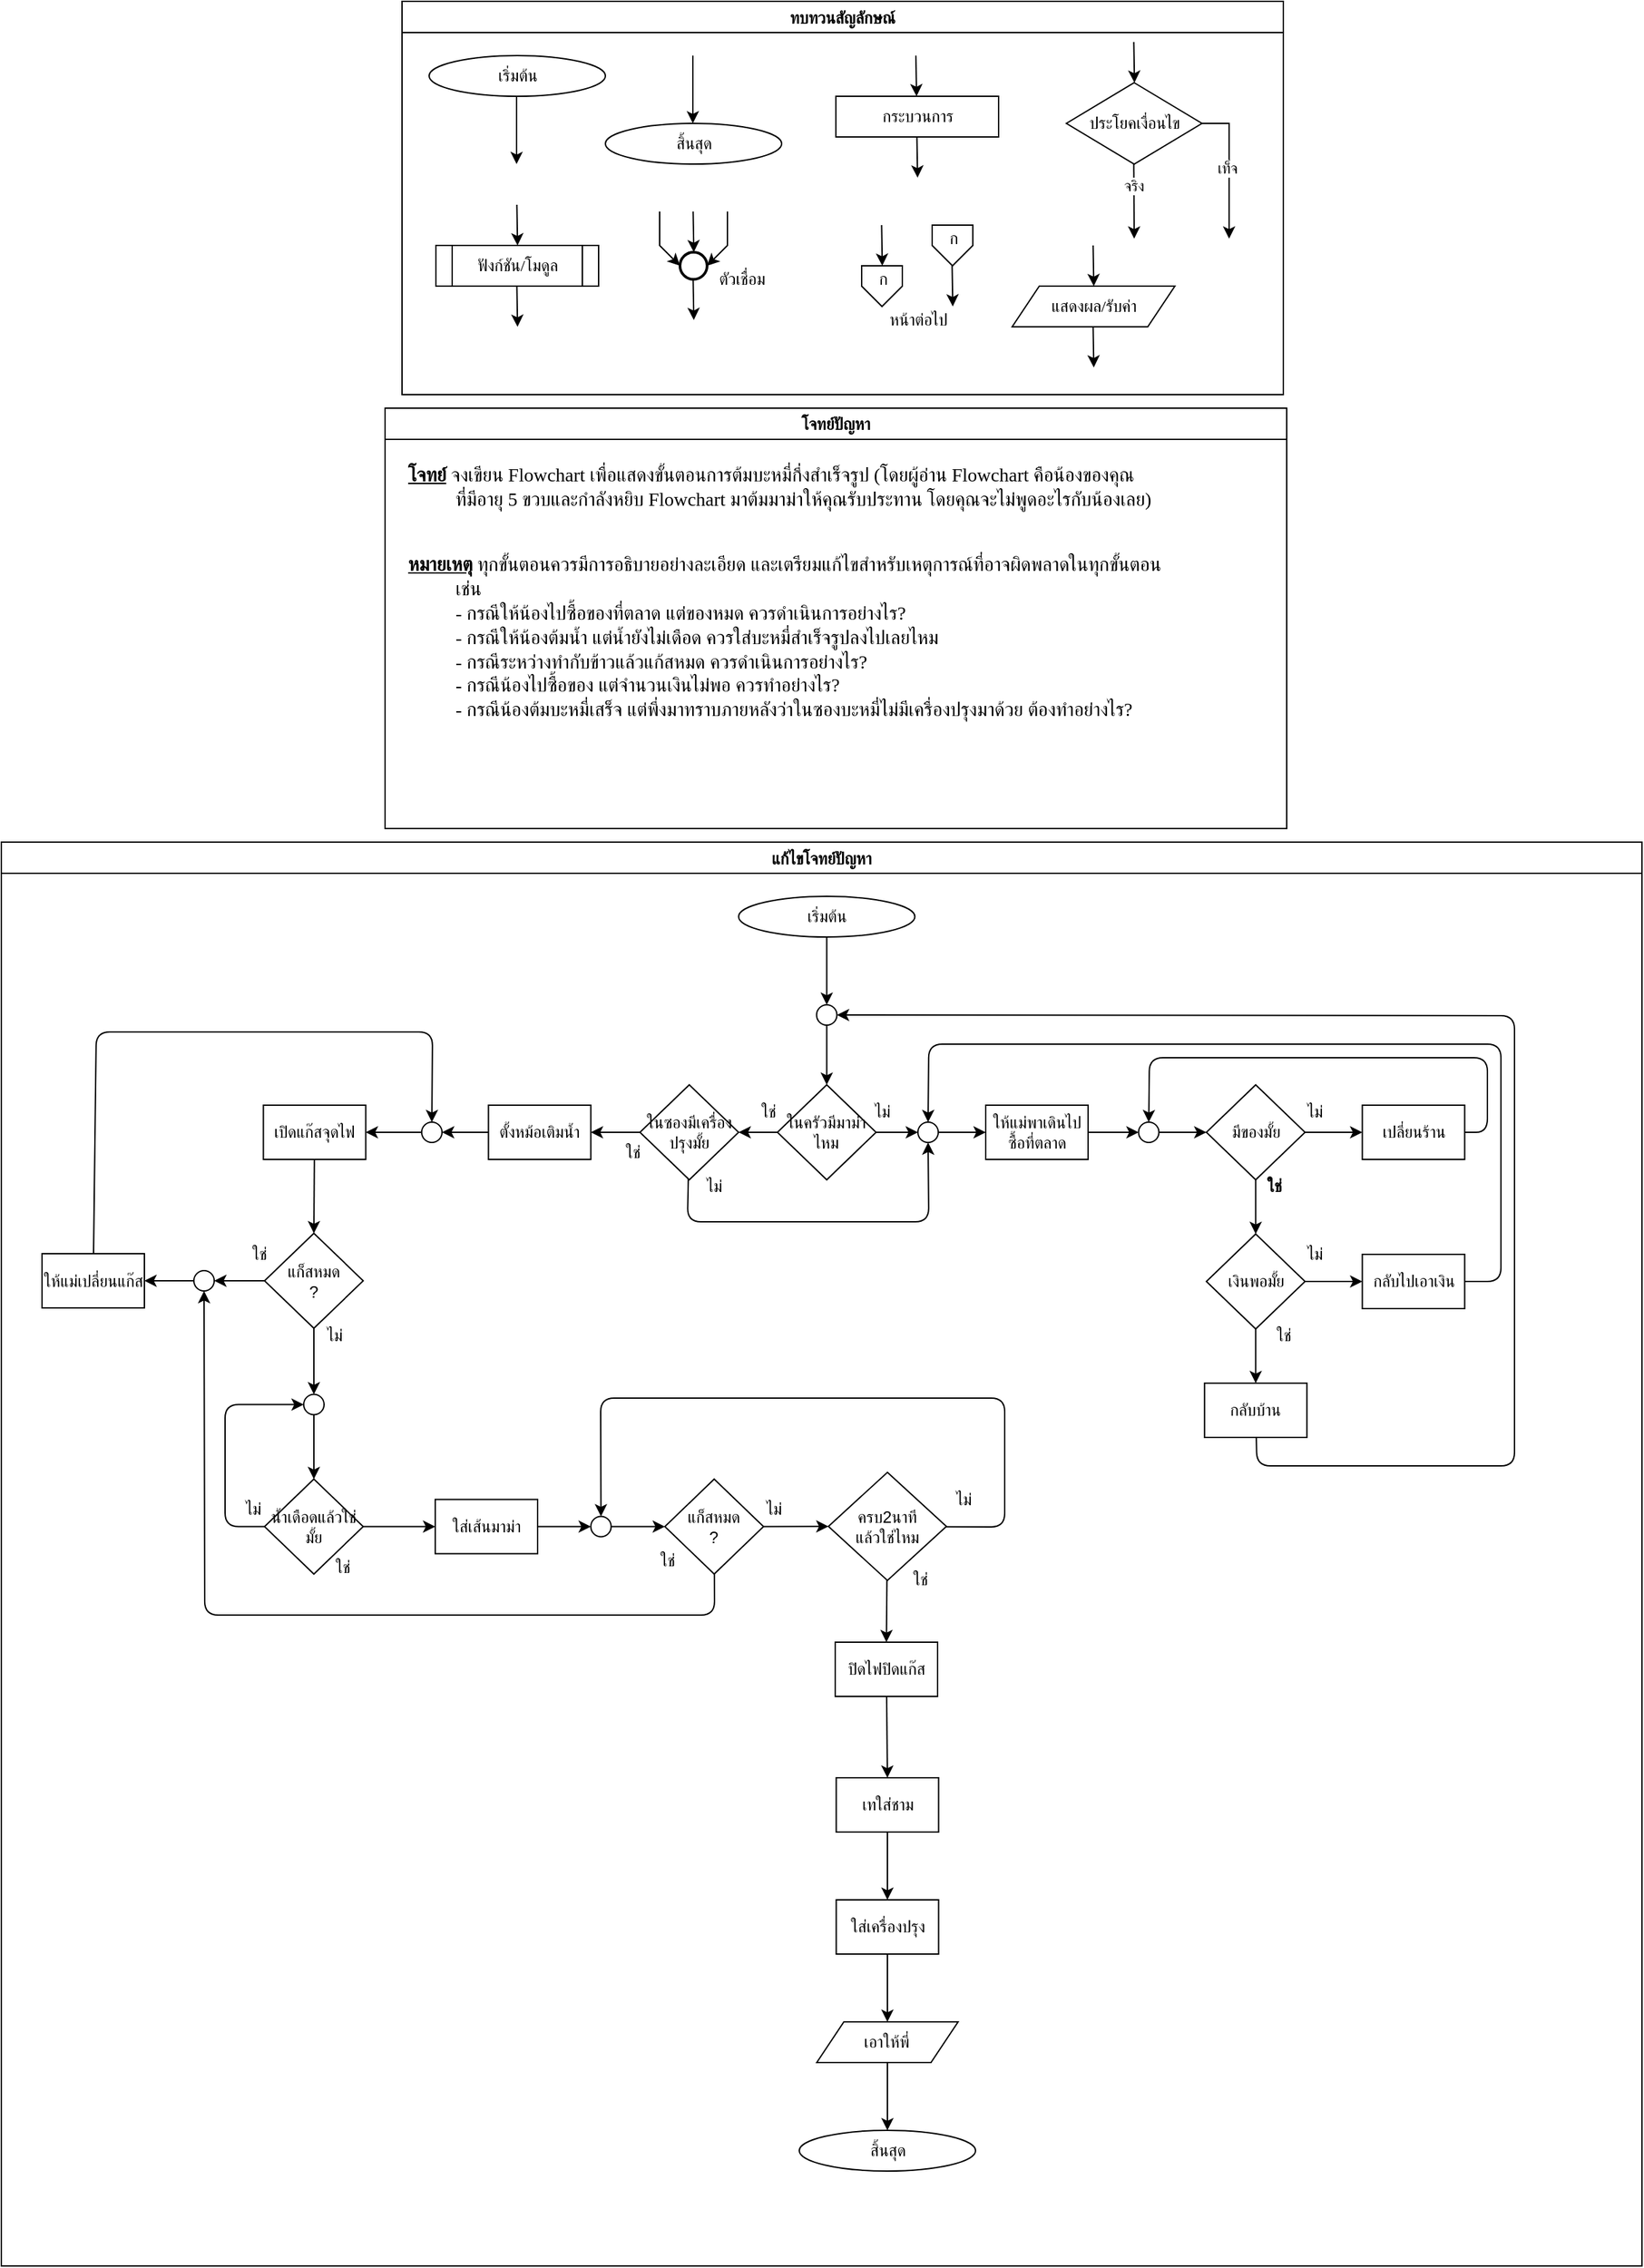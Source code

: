 <mxfile>
    <diagram id="mgZtnFCvGVdqu8cPf0cL" name="Page-1">
        <mxGraphModel dx="3583" dy="1298" grid="1" gridSize="10" guides="1" tooltips="1" connect="1" arrows="1" fold="1" page="1" pageScale="1" pageWidth="850" pageHeight="1100" math="0" shadow="0">
            <root>
                <mxCell id="0"/>
                <mxCell id="1" parent="0"/>
                <mxCell id="2" value="ทบทวนสัญลักษณ์" style="swimlane;fontFamily=Sarabun;fontSource=https%3A%2F%2Ffonts.googleapis.com%2Fcss%3Ffamily%3DSarabun;" parent="1" vertex="1">
                    <mxGeometry x="-744.5" y="20" width="650" height="290" as="geometry"/>
                </mxCell>
                <mxCell id="3" value="&lt;font data-font-src=&quot;https://fonts.googleapis.com/css?family=Sarabun&quot; face=&quot;Sarabun&quot;&gt;เริ่มต้น&lt;/font&gt;" style="ellipse;whiteSpace=wrap;html=1;" parent="2" vertex="1">
                    <mxGeometry x="20" y="40" width="130" height="30" as="geometry"/>
                </mxCell>
                <mxCell id="4" value="" style="endArrow=classic;html=1;rounded=0;" parent="2" edge="1">
                    <mxGeometry width="50" height="50" relative="1" as="geometry">
                        <mxPoint x="84.5" y="70" as="sourcePoint"/>
                        <mxPoint x="84.5" y="120" as="targetPoint"/>
                    </mxGeometry>
                </mxCell>
                <mxCell id="5" value="&lt;font face=&quot;Sarabun&quot;&gt;สิ้นสุด&lt;/font&gt;" style="ellipse;whiteSpace=wrap;html=1;" parent="2" vertex="1">
                    <mxGeometry x="150" y="90" width="130" height="30" as="geometry"/>
                </mxCell>
                <mxCell id="6" value="" style="endArrow=classic;html=1;rounded=0;" parent="2" edge="1">
                    <mxGeometry width="50" height="50" relative="1" as="geometry">
                        <mxPoint x="214.5" y="40" as="sourcePoint"/>
                        <mxPoint x="214.5" y="90" as="targetPoint"/>
                    </mxGeometry>
                </mxCell>
                <mxCell id="7" value="กระบวนการ" style="rounded=0;whiteSpace=wrap;html=1;fontFamily=Sarabun;fontSource=https%3A%2F%2Ffonts.googleapis.com%2Fcss%3Ffamily%3DSarabun;" parent="2" vertex="1">
                    <mxGeometry x="320" y="70" width="120" height="30" as="geometry"/>
                </mxCell>
                <mxCell id="8" value="" style="endArrow=classic;html=1;rounded=0;" parent="2" edge="1">
                    <mxGeometry width="50" height="50" relative="1" as="geometry">
                        <mxPoint x="379" y="40" as="sourcePoint"/>
                        <mxPoint x="379.5" y="70" as="targetPoint"/>
                    </mxGeometry>
                </mxCell>
                <mxCell id="9" value="" style="endArrow=classic;html=1;rounded=0;" parent="2" edge="1">
                    <mxGeometry width="50" height="50" relative="1" as="geometry">
                        <mxPoint x="379.75" y="100" as="sourcePoint"/>
                        <mxPoint x="380.25" y="130" as="targetPoint"/>
                    </mxGeometry>
                </mxCell>
                <mxCell id="10" value="ประโยคเงื่อนไข" style="rhombus;whiteSpace=wrap;html=1;fontFamily=Sarabun;fontSource=https%3A%2F%2Ffonts.googleapis.com%2Fcss%3Ffamily%3DSarabun;" parent="2" vertex="1">
                    <mxGeometry x="490" y="60" width="100" height="60" as="geometry"/>
                </mxCell>
                <mxCell id="11" value="" style="endArrow=classic;html=1;rounded=0;" parent="2" edge="1">
                    <mxGeometry width="50" height="50" relative="1" as="geometry">
                        <mxPoint x="539.71" y="30" as="sourcePoint"/>
                        <mxPoint x="540.21" y="60" as="targetPoint"/>
                    </mxGeometry>
                </mxCell>
                <mxCell id="12" value="" style="endArrow=classic;html=1;rounded=0;" parent="2" edge="1">
                    <mxGeometry width="50" height="50" relative="1" as="geometry">
                        <mxPoint x="539.71" y="120" as="sourcePoint"/>
                        <mxPoint x="540" y="175" as="targetPoint"/>
                    </mxGeometry>
                </mxCell>
                <mxCell id="13" value="จริง" style="edgeLabel;html=1;align=center;verticalAlign=middle;resizable=0;points=[];fontFamily=Sarabun;fontSource=https%3A%2F%2Ffonts.googleapis.com%2Fcss%3Ffamily%3DSarabun;" parent="12" vertex="1" connectable="0">
                    <mxGeometry x="-0.414" y="-1" relative="1" as="geometry">
                        <mxPoint as="offset"/>
                    </mxGeometry>
                </mxCell>
                <mxCell id="14" value="" style="endArrow=classic;html=1;rounded=0;exitX=1;exitY=0.5;exitDx=0;exitDy=0;" parent="2" source="10" edge="1">
                    <mxGeometry width="50" height="50" relative="1" as="geometry">
                        <mxPoint x="620" y="95" as="sourcePoint"/>
                        <mxPoint x="610" y="175" as="targetPoint"/>
                        <Array as="points">
                            <mxPoint x="610" y="90"/>
                        </Array>
                    </mxGeometry>
                </mxCell>
                <mxCell id="15" value="&lt;font data-font-src=&quot;https://fonts.googleapis.com/css?family=Sarabun&quot; face=&quot;Sarabun&quot;&gt;เท็จ&lt;/font&gt;" style="edgeLabel;html=1;align=center;verticalAlign=middle;resizable=0;points=[];" parent="14" vertex="1" connectable="0">
                    <mxGeometry x="-0.002" y="-2" relative="1" as="geometry">
                        <mxPoint as="offset"/>
                    </mxGeometry>
                </mxCell>
                <mxCell id="16" value="&lt;font data-font-src=&quot;https://fonts.googleapis.com/css?family=Sarabun&quot; face=&quot;Sarabun&quot;&gt;ฟังก์ชัน/โมดูล&lt;/font&gt;" style="shape=process;whiteSpace=wrap;html=1;backgroundOutline=1;" parent="2" vertex="1">
                    <mxGeometry x="25" y="180" width="120" height="30" as="geometry"/>
                </mxCell>
                <mxCell id="17" value="" style="endArrow=classic;html=1;rounded=0;" parent="2" edge="1">
                    <mxGeometry width="50" height="50" relative="1" as="geometry">
                        <mxPoint x="84.71" y="150" as="sourcePoint"/>
                        <mxPoint x="85.21" y="180" as="targetPoint"/>
                    </mxGeometry>
                </mxCell>
                <mxCell id="18" value="" style="endArrow=classic;html=1;rounded=0;" parent="2" edge="1">
                    <mxGeometry width="50" height="50" relative="1" as="geometry">
                        <mxPoint x="84.71" y="210" as="sourcePoint"/>
                        <mxPoint x="85.21" y="240" as="targetPoint"/>
                    </mxGeometry>
                </mxCell>
                <mxCell id="19" value="" style="strokeWidth=2;html=1;shape=mxgraph.flowchart.start_2;whiteSpace=wrap;" parent="2" vertex="1">
                    <mxGeometry x="205" y="185" width="20" height="20" as="geometry"/>
                </mxCell>
                <mxCell id="20" value="" style="endArrow=classic;html=1;rounded=0;" parent="2" edge="1">
                    <mxGeometry width="50" height="50" relative="1" as="geometry">
                        <mxPoint x="214.71" y="155" as="sourcePoint"/>
                        <mxPoint x="215.21" y="185" as="targetPoint"/>
                    </mxGeometry>
                </mxCell>
                <mxCell id="21" value="" style="endArrow=classic;html=1;rounded=0;entryX=0;entryY=0.5;entryDx=0;entryDy=0;entryPerimeter=0;" parent="2" target="19" edge="1">
                    <mxGeometry width="50" height="50" relative="1" as="geometry">
                        <mxPoint x="190.0" y="155" as="sourcePoint"/>
                        <mxPoint x="190.5" y="185" as="targetPoint"/>
                        <Array as="points">
                            <mxPoint x="190" y="180"/>
                        </Array>
                    </mxGeometry>
                </mxCell>
                <mxCell id="22" value="" style="endArrow=classic;html=1;rounded=0;entryX=1;entryY=0.5;entryDx=0;entryDy=0;entryPerimeter=0;" parent="2" target="19" edge="1">
                    <mxGeometry width="50" height="50" relative="1" as="geometry">
                        <mxPoint x="240.0" y="155" as="sourcePoint"/>
                        <mxPoint x="240.5" y="185" as="targetPoint"/>
                        <Array as="points">
                            <mxPoint x="240" y="180"/>
                        </Array>
                    </mxGeometry>
                </mxCell>
                <mxCell id="23" value="" style="endArrow=classic;html=1;rounded=0;" parent="2" edge="1">
                    <mxGeometry width="50" height="50" relative="1" as="geometry">
                        <mxPoint x="214.71" y="205" as="sourcePoint"/>
                        <mxPoint x="215.21" y="235" as="targetPoint"/>
                    </mxGeometry>
                </mxCell>
                <mxCell id="24" value="&lt;font data-font-src=&quot;https://fonts.googleapis.com/css?family=Sarabun&quot; face=&quot;Sarabun&quot;&gt;ตัวเชื่อม&lt;/font&gt;" style="text;html=1;align=center;verticalAlign=middle;resizable=0;points=[];autosize=1;strokeColor=none;fillColor=none;" parent="2" vertex="1">
                    <mxGeometry x="220" y="190" width="60" height="30" as="geometry"/>
                </mxCell>
                <mxCell id="25" value="" style="endArrow=classic;html=1;rounded=0;" parent="2" edge="1">
                    <mxGeometry width="50" height="50" relative="1" as="geometry">
                        <mxPoint x="353.71" y="165" as="sourcePoint"/>
                        <mxPoint x="354.21" y="195" as="targetPoint"/>
                    </mxGeometry>
                </mxCell>
                <mxCell id="26" value="" style="verticalLabelPosition=bottom;verticalAlign=top;html=1;shape=offPageConnector;rounded=0;size=0.5;" parent="2" vertex="1">
                    <mxGeometry x="339" y="195" width="30" height="30" as="geometry"/>
                </mxCell>
                <mxCell id="27" value="" style="endArrow=classic;html=1;rounded=0;" parent="2" edge="1">
                    <mxGeometry width="50" height="50" relative="1" as="geometry">
                        <mxPoint x="405.71" y="195" as="sourcePoint"/>
                        <mxPoint x="406.21" y="225" as="targetPoint"/>
                    </mxGeometry>
                </mxCell>
                <mxCell id="28" value="" style="verticalLabelPosition=bottom;verticalAlign=top;html=1;shape=offPageConnector;rounded=0;size=0.5;" parent="2" vertex="1">
                    <mxGeometry x="391" y="165" width="30" height="30" as="geometry"/>
                </mxCell>
                <mxCell id="29" value="หน้าต่อไป" style="text;html=1;align=center;verticalAlign=middle;resizable=0;points=[];autosize=1;strokeColor=none;fillColor=none;fontFamily=Sarabun;fontSource=https%3A%2F%2Ffonts.googleapis.com%2Fcss%3Ffamily%3DSarabun;" parent="2" vertex="1">
                    <mxGeometry x="345" y="220" width="70" height="30" as="geometry"/>
                </mxCell>
                <mxCell id="30" value="ก" style="text;html=1;align=center;verticalAlign=middle;resizable=0;points=[];autosize=1;strokeColor=none;fillColor=none;fontFamily=Sarabun;fontSource=https%3A%2F%2Ffonts.googleapis.com%2Fcss%3Ffamily%3DSarabun;" parent="2" vertex="1">
                    <mxGeometry x="339" y="190" width="30" height="30" as="geometry"/>
                </mxCell>
                <mxCell id="31" value="ก" style="text;html=1;align=center;verticalAlign=middle;resizable=0;points=[];autosize=1;strokeColor=none;fillColor=none;fontFamily=Sarabun;fontSource=https%3A%2F%2Ffonts.googleapis.com%2Fcss%3Ffamily%3DSarabun;" parent="2" vertex="1">
                    <mxGeometry x="391" y="160" width="30" height="30" as="geometry"/>
                </mxCell>
                <mxCell id="32" value="แสดงผล/รับค่า" style="shape=parallelogram;perimeter=parallelogramPerimeter;whiteSpace=wrap;html=1;fixedSize=1;fontFamily=Sarabun;fontSource=https%3A%2F%2Ffonts.googleapis.com%2Fcss%3Ffamily%3DSarabun;" parent="2" vertex="1">
                    <mxGeometry x="450" y="210" width="120" height="30" as="geometry"/>
                </mxCell>
                <mxCell id="33" value="" style="endArrow=classic;html=1;rounded=0;" parent="2" edge="1">
                    <mxGeometry width="50" height="50" relative="1" as="geometry">
                        <mxPoint x="509.71" y="180" as="sourcePoint"/>
                        <mxPoint x="510.21" y="210" as="targetPoint"/>
                    </mxGeometry>
                </mxCell>
                <mxCell id="34" value="" style="endArrow=classic;html=1;rounded=0;" parent="2" edge="1">
                    <mxGeometry width="50" height="50" relative="1" as="geometry">
                        <mxPoint x="509.71" y="240" as="sourcePoint"/>
                        <mxPoint x="510.21" y="270" as="targetPoint"/>
                    </mxGeometry>
                </mxCell>
                <mxCell id="35" value="แก้ไขโจทย์ปัญหา" style="swimlane;fontFamily=Sarabun;fontSource=https%3A%2F%2Ffonts.googleapis.com%2Fcss%3Ffamily%3DSarabun;" parent="1" vertex="1">
                    <mxGeometry x="-1040" y="640" width="1210" height="1050" as="geometry"/>
                </mxCell>
                <mxCell id="104" style="edgeStyle=none;html=1;entryX=0.5;entryY=0;entryDx=0;entryDy=0;" edge="1" parent="35" source="36" target="103">
                    <mxGeometry relative="1" as="geometry"/>
                </mxCell>
                <mxCell id="36" value="&lt;font data-font-src=&quot;https://fonts.googleapis.com/css?family=Sarabun&quot; face=&quot;Sarabun&quot;&gt;เริ่มต้น&lt;/font&gt;" style="ellipse;whiteSpace=wrap;html=1;" parent="35" vertex="1">
                    <mxGeometry x="543.75" y="40" width="130" height="30" as="geometry"/>
                </mxCell>
                <mxCell id="37" value="&lt;font face=&quot;Sarabun&quot;&gt;สิ้นสุด&lt;/font&gt;" style="ellipse;whiteSpace=wrap;html=1;" parent="35" vertex="1">
                    <mxGeometry x="588.5" y="950" width="130" height="30" as="geometry"/>
                </mxCell>
                <mxCell id="73" style="edgeStyle=none;html=1;entryX=1;entryY=0.5;entryDx=0;entryDy=0;" edge="1" parent="35" source="41" target="69">
                    <mxGeometry relative="1" as="geometry"/>
                </mxCell>
                <mxCell id="93" style="edgeStyle=none;html=1;entryX=0;entryY=0.5;entryDx=0;entryDy=0;" edge="1" parent="35" source="41" target="92">
                    <mxGeometry relative="1" as="geometry"/>
                </mxCell>
                <mxCell id="41" value="&lt;font&gt;ในครัวมีมาม่า&lt;/font&gt;&lt;div&gt;ไหม&lt;/div&gt;" style="rhombus;whiteSpace=wrap;html=1;" vertex="1" parent="35">
                    <mxGeometry x="572.38" y="179" width="72.75" height="70" as="geometry"/>
                </mxCell>
                <mxCell id="78" style="edgeStyle=none;html=1;entryX=0;entryY=0.5;entryDx=0;entryDy=0;" edge="1" parent="35" source="42" target="76">
                    <mxGeometry relative="1" as="geometry"/>
                </mxCell>
                <mxCell id="42" value="ให้แม่พาเดินไปซื้อที่ตลาด" style="rounded=0;whiteSpace=wrap;html=1;" vertex="1" parent="35">
                    <mxGeometry x="726" y="194" width="75.5" height="40" as="geometry"/>
                </mxCell>
                <mxCell id="121" style="edgeStyle=none;html=1;entryX=1;entryY=0.5;entryDx=0;entryDy=0;" edge="1" parent="35" source="44" target="120">
                    <mxGeometry relative="1" as="geometry"/>
                </mxCell>
                <mxCell id="44" value="ตั้งหม้อเติมน้ำ" style="rounded=0;whiteSpace=wrap;html=1;" vertex="1" parent="35">
                    <mxGeometry x="359.25" y="194" width="75.5" height="40" as="geometry"/>
                </mxCell>
                <mxCell id="131" style="edgeStyle=none;html=1;entryX=0.5;entryY=0;entryDx=0;entryDy=0;" edge="1" parent="35" source="46" target="115">
                    <mxGeometry relative="1" as="geometry"/>
                </mxCell>
                <mxCell id="46" value="เปิดแก๊สจุดไฟ" style="rounded=0;whiteSpace=wrap;html=1;" vertex="1" parent="35">
                    <mxGeometry x="193.25" y="194" width="75.5" height="40" as="geometry"/>
                </mxCell>
                <mxCell id="72" style="edgeStyle=none;html=1;entryX=0;entryY=0.5;entryDx=0;entryDy=0;" edge="1" parent="35" source="50" target="51">
                    <mxGeometry relative="1" as="geometry">
                        <Array as="points">
                            <mxPoint x="165" y="504.75"/>
                            <mxPoint x="165" y="414.75"/>
                        </Array>
                    </mxGeometry>
                </mxCell>
                <mxCell id="140" style="edgeStyle=none;html=1;entryX=0;entryY=0.5;entryDx=0;entryDy=0;" edge="1" parent="35" source="50" target="139">
                    <mxGeometry relative="1" as="geometry"/>
                </mxCell>
                <mxCell id="50" value="น้ำเดือดแล้วใช่มั้ย" style="rhombus;whiteSpace=wrap;html=1;" vertex="1" parent="35">
                    <mxGeometry x="194.12" y="469.75" width="72.75" height="70" as="geometry"/>
                </mxCell>
                <mxCell id="70" style="edgeStyle=none;html=1;entryX=0.5;entryY=0;entryDx=0;entryDy=0;" edge="1" parent="35" source="51" target="50">
                    <mxGeometry relative="1" as="geometry"/>
                </mxCell>
                <mxCell id="51" value="" style="ellipse;whiteSpace=wrap;html=1;aspect=fixed;" vertex="1" parent="35">
                    <mxGeometry x="223" y="407.25" width="15" height="15" as="geometry"/>
                </mxCell>
                <mxCell id="60" value="ไม่" style="text;html=1;align=center;verticalAlign=middle;whiteSpace=wrap;rounded=0;" vertex="1" parent="35">
                    <mxGeometry x="156" y="476.75" width="60" height="30" as="geometry"/>
                </mxCell>
                <mxCell id="63" value="ใช่" style="text;html=1;align=center;verticalAlign=middle;whiteSpace=wrap;rounded=0;" vertex="1" parent="35">
                    <mxGeometry x="159.13" y="289" width="62.87" height="30" as="geometry"/>
                </mxCell>
                <mxCell id="74" style="edgeStyle=none;html=1;entryX=1;entryY=0.5;entryDx=0;entryDy=0;" edge="1" parent="35" source="69" target="44">
                    <mxGeometry relative="1" as="geometry"/>
                </mxCell>
                <mxCell id="110" style="edgeStyle=none;html=1;entryX=0.5;entryY=1;entryDx=0;entryDy=0;" edge="1" parent="35" source="69" target="92">
                    <mxGeometry relative="1" as="geometry">
                        <Array as="points">
                            <mxPoint x="506" y="280"/>
                            <mxPoint x="684" y="280"/>
                        </Array>
                    </mxGeometry>
                </mxCell>
                <mxCell id="69" value="ในซองมีเครื่องปรุงมั้ย" style="rhombus;whiteSpace=wrap;html=1;" vertex="1" parent="35">
                    <mxGeometry x="471" y="179" width="72.75" height="70" as="geometry"/>
                </mxCell>
                <mxCell id="75" value="ใช่" style="text;html=1;align=center;verticalAlign=middle;whiteSpace=wrap;rounded=0;" vertex="1" parent="35">
                    <mxGeometry x="435.75" y="214" width="60" height="30" as="geometry"/>
                </mxCell>
                <mxCell id="81" style="edgeStyle=none;html=1;entryX=0;entryY=0.5;entryDx=0;entryDy=0;" edge="1" parent="35" source="76" target="80">
                    <mxGeometry relative="1" as="geometry"/>
                </mxCell>
                <mxCell id="76" value="" style="ellipse;whiteSpace=wrap;html=1;aspect=fixed;" vertex="1" parent="35">
                    <mxGeometry x="838.75" y="206.5" width="15" height="15" as="geometry"/>
                </mxCell>
                <mxCell id="85" style="edgeStyle=none;html=1;entryX=0;entryY=0.5;entryDx=0;entryDy=0;" edge="1" parent="35" source="80" target="83">
                    <mxGeometry relative="1" as="geometry"/>
                </mxCell>
                <mxCell id="91" style="edgeStyle=none;html=1;entryX=0.5;entryY=0;entryDx=0;entryDy=0;" edge="1" parent="35" source="80" target="90">
                    <mxGeometry relative="1" as="geometry"/>
                </mxCell>
                <mxCell id="80" value="มีของมั้ย" style="rhombus;whiteSpace=wrap;html=1;" vertex="1" parent="35">
                    <mxGeometry x="888.75" y="179" width="72.75" height="70" as="geometry"/>
                </mxCell>
                <mxCell id="86" style="edgeStyle=none;html=1;entryX=0.5;entryY=0;entryDx=0;entryDy=0;" edge="1" parent="35" source="83" target="76">
                    <mxGeometry relative="1" as="geometry">
                        <Array as="points">
                            <mxPoint x="1096" y="214"/>
                            <mxPoint x="1096" y="189"/>
                            <mxPoint x="1096" y="159"/>
                            <mxPoint x="998.75" y="159"/>
                            <mxPoint x="846.75" y="159"/>
                        </Array>
                    </mxGeometry>
                </mxCell>
                <mxCell id="83" value="เปลี่ยนร้าน" style="rounded=0;whiteSpace=wrap;html=1;" vertex="1" parent="35">
                    <mxGeometry x="1003.75" y="194" width="75.5" height="40" as="geometry"/>
                </mxCell>
                <mxCell id="87" value="ไม่" style="text;html=1;align=center;verticalAlign=middle;whiteSpace=wrap;rounded=0;" vertex="1" parent="35">
                    <mxGeometry x="938.75" y="184" width="60" height="30" as="geometry"/>
                </mxCell>
                <mxCell id="88" value="ใช่" style="text;html=1;align=center;verticalAlign=middle;whiteSpace=wrap;rounded=0;fontStyle=1" vertex="1" parent="35">
                    <mxGeometry x="908.75" y="239" width="60" height="30" as="geometry"/>
                </mxCell>
                <mxCell id="98" style="edgeStyle=none;html=1;entryX=0;entryY=0.5;entryDx=0;entryDy=0;" edge="1" parent="35" source="90" target="96">
                    <mxGeometry relative="1" as="geometry"/>
                </mxCell>
                <mxCell id="102" style="edgeStyle=none;html=1;entryX=0.5;entryY=0;entryDx=0;entryDy=0;" edge="1" parent="35" source="90" target="101">
                    <mxGeometry relative="1" as="geometry"/>
                </mxCell>
                <mxCell id="90" value="เงินพอมั้ย" style="rhombus;whiteSpace=wrap;html=1;" vertex="1" parent="35">
                    <mxGeometry x="888.75" y="289" width="72.75" height="70" as="geometry"/>
                </mxCell>
                <mxCell id="94" style="edgeStyle=none;html=1;entryX=0;entryY=0.5;entryDx=0;entryDy=0;" edge="1" parent="35" source="92" target="42">
                    <mxGeometry relative="1" as="geometry"/>
                </mxCell>
                <mxCell id="92" value="" style="ellipse;whiteSpace=wrap;html=1;aspect=fixed;" vertex="1" parent="35">
                    <mxGeometry x="676" y="206.5" width="15" height="15" as="geometry"/>
                </mxCell>
                <mxCell id="99" style="edgeStyle=none;html=1;entryX=0.5;entryY=0;entryDx=0;entryDy=0;" edge="1" parent="35" source="96" target="92">
                    <mxGeometry relative="1" as="geometry">
                        <Array as="points">
                            <mxPoint x="1106" y="324"/>
                            <mxPoint x="1106" y="149"/>
                            <mxPoint x="684" y="149"/>
                        </Array>
                    </mxGeometry>
                </mxCell>
                <mxCell id="96" value="กลับไปเอาเงิน" style="rounded=0;whiteSpace=wrap;html=1;" vertex="1" parent="35">
                    <mxGeometry x="1003.75" y="304" width="75.5" height="40" as="geometry"/>
                </mxCell>
                <mxCell id="97" value="ไม่" style="text;html=1;align=center;verticalAlign=middle;whiteSpace=wrap;rounded=0;" vertex="1" parent="35">
                    <mxGeometry x="938.75" y="289" width="60" height="30" as="geometry"/>
                </mxCell>
                <mxCell id="100" value="ใช่" style="text;html=1;align=center;verticalAlign=middle;whiteSpace=wrap;rounded=0;" vertex="1" parent="35">
                    <mxGeometry x="916" y="349" width="60" height="30" as="geometry"/>
                </mxCell>
                <mxCell id="106" style="edgeStyle=none;html=1;entryX=1;entryY=0.5;entryDx=0;entryDy=0;" edge="1" parent="35" source="101" target="103">
                    <mxGeometry relative="1" as="geometry">
                        <Array as="points">
                            <mxPoint x="926" y="460"/>
                            <mxPoint x="1116" y="460"/>
                            <mxPoint x="1116" y="128"/>
                        </Array>
                    </mxGeometry>
                </mxCell>
                <mxCell id="101" value="กลับบ้าน" style="rounded=0;whiteSpace=wrap;html=1;" vertex="1" parent="35">
                    <mxGeometry x="887.38" y="399" width="75.5" height="40" as="geometry"/>
                </mxCell>
                <mxCell id="105" style="edgeStyle=none;html=1;entryX=0.5;entryY=0;entryDx=0;entryDy=0;" edge="1" parent="35" source="103" target="41">
                    <mxGeometry relative="1" as="geometry"/>
                </mxCell>
                <mxCell id="103" value="" style="ellipse;whiteSpace=wrap;html=1;aspect=fixed;" vertex="1" parent="35">
                    <mxGeometry x="601.26" y="120" width="15" height="15" as="geometry"/>
                </mxCell>
                <mxCell id="109" value="ไม่" style="text;html=1;align=center;verticalAlign=middle;whiteSpace=wrap;rounded=0;" vertex="1" parent="35">
                    <mxGeometry x="495.75" y="239" width="60" height="30" as="geometry"/>
                </mxCell>
                <mxCell id="111" value="ไม่" style="text;html=1;align=center;verticalAlign=middle;whiteSpace=wrap;rounded=0;" vertex="1" parent="35">
                    <mxGeometry x="620.26" y="184" width="60" height="30" as="geometry"/>
                </mxCell>
                <mxCell id="113" value="ใช่" style="text;html=1;align=center;verticalAlign=middle;whiteSpace=wrap;rounded=0;" vertex="1" parent="35">
                    <mxGeometry x="536" y="184" width="60" height="30" as="geometry"/>
                </mxCell>
                <mxCell id="117" style="edgeStyle=none;html=1;entryX=0.5;entryY=0;entryDx=0;entryDy=0;" edge="1" parent="35" source="115" target="51">
                    <mxGeometry relative="1" as="geometry"/>
                </mxCell>
                <mxCell id="135" style="edgeStyle=none;html=1;entryX=1;entryY=0.5;entryDx=0;entryDy=0;" edge="1" parent="35" source="115" target="126">
                    <mxGeometry relative="1" as="geometry"/>
                </mxCell>
                <mxCell id="115" value="แก็สหมด&lt;div&gt;?&lt;/div&gt;" style="rhombus;whiteSpace=wrap;html=1;" vertex="1" parent="35">
                    <mxGeometry x="194.12" y="288.5" width="72.75" height="70" as="geometry"/>
                </mxCell>
                <mxCell id="118" value="ใช่" style="text;html=1;align=center;verticalAlign=middle;whiteSpace=wrap;rounded=0;" vertex="1" parent="35">
                    <mxGeometry x="222" y="519.5" width="60" height="30" as="geometry"/>
                </mxCell>
                <mxCell id="119" value="ไม่" style="text;html=1;align=center;verticalAlign=middle;whiteSpace=wrap;rounded=0;" vertex="1" parent="35">
                    <mxGeometry x="216" y="348.5" width="60" height="30" as="geometry"/>
                </mxCell>
                <mxCell id="123" style="edgeStyle=none;html=1;entryX=1;entryY=0.5;entryDx=0;entryDy=0;" edge="1" parent="35" source="120" target="46">
                    <mxGeometry relative="1" as="geometry"/>
                </mxCell>
                <mxCell id="120" value="" style="ellipse;whiteSpace=wrap;html=1;aspect=fixed;" vertex="1" parent="35">
                    <mxGeometry x="310" y="206.5" width="15" height="15" as="geometry"/>
                </mxCell>
                <mxCell id="137" style="edgeStyle=none;html=1;entryX=0.5;entryY=0;entryDx=0;entryDy=0;" edge="1" parent="35" source="125" target="120">
                    <mxGeometry relative="1" as="geometry">
                        <Array as="points">
                            <mxPoint x="70" y="140"/>
                            <mxPoint x="318" y="140"/>
                        </Array>
                    </mxGeometry>
                </mxCell>
                <mxCell id="125" value="ให้แม่เปลี่ยนแก๊ส" style="rounded=0;whiteSpace=wrap;html=1;" vertex="1" parent="35">
                    <mxGeometry x="30" y="303.5" width="75.5" height="40" as="geometry"/>
                </mxCell>
                <mxCell id="136" style="edgeStyle=none;html=1;entryX=1;entryY=0.5;entryDx=0;entryDy=0;" edge="1" parent="35" source="126" target="125">
                    <mxGeometry relative="1" as="geometry"/>
                </mxCell>
                <mxCell id="126" value="" style="ellipse;whiteSpace=wrap;html=1;aspect=fixed;" vertex="1" parent="35">
                    <mxGeometry x="142" y="316" width="15" height="15" as="geometry"/>
                </mxCell>
                <mxCell id="145" style="edgeStyle=none;html=1;entryX=0;entryY=0.5;entryDx=0;entryDy=0;" edge="1" parent="35" source="139" target="143">
                    <mxGeometry relative="1" as="geometry"/>
                </mxCell>
                <mxCell id="139" value="ใส่เส้นมาม่า" style="rounded=0;whiteSpace=wrap;html=1;" vertex="1" parent="35">
                    <mxGeometry x="320" y="484.75" width="75.5" height="40" as="geometry"/>
                </mxCell>
                <mxCell id="161" style="edgeStyle=none;html=1;entryX=0.5;entryY=0;entryDx=0;entryDy=0;" edge="1" parent="35" source="141" target="143">
                    <mxGeometry relative="1" as="geometry">
                        <Array as="points">
                            <mxPoint x="740" y="505"/>
                            <mxPoint x="740" y="410"/>
                            <mxPoint x="442" y="410"/>
                        </Array>
                    </mxGeometry>
                </mxCell>
                <mxCell id="167" style="edgeStyle=none;html=1;entryX=0.5;entryY=0;entryDx=0;entryDy=0;" edge="1" parent="35" source="141" target="166">
                    <mxGeometry relative="1" as="geometry"/>
                </mxCell>
                <mxCell id="141" value="ครบ2นาที&lt;div&gt;แล้วใช่ไหม&lt;/div&gt;" style="rhombus;whiteSpace=wrap;html=1;" vertex="1" parent="35">
                    <mxGeometry x="610" y="464.75" width="87" height="79.75" as="geometry"/>
                </mxCell>
                <mxCell id="159" style="edgeStyle=none;html=1;entryX=0;entryY=0.5;entryDx=0;entryDy=0;" edge="1" parent="35" source="143" target="158">
                    <mxGeometry relative="1" as="geometry"/>
                </mxCell>
                <mxCell id="143" value="" style="ellipse;whiteSpace=wrap;html=1;aspect=fixed;" vertex="1" parent="35">
                    <mxGeometry x="434.75" y="497.25" width="15" height="15" as="geometry"/>
                </mxCell>
                <mxCell id="149" value="ไม่" style="text;html=1;align=center;verticalAlign=middle;whiteSpace=wrap;rounded=0;" vertex="1" parent="35">
                    <mxGeometry x="680.26" y="469.75" width="60" height="30" as="geometry"/>
                </mxCell>
                <mxCell id="150" value="ใช่" style="text;html=1;align=center;verticalAlign=middle;whiteSpace=wrap;rounded=0;" vertex="1" parent="35">
                    <mxGeometry x="647.75" y="529.38" width="60" height="30" as="geometry"/>
                </mxCell>
                <mxCell id="157" style="edgeStyle=none;html=1;entryX=0.5;entryY=0;entryDx=0;entryDy=0;" edge="1" parent="35" source="152" target="156">
                    <mxGeometry relative="1" as="geometry"/>
                </mxCell>
                <mxCell id="152" value="เทใส่ชาม" style="rounded=0;whiteSpace=wrap;html=1;" vertex="1" parent="35">
                    <mxGeometry x="615.75" y="690" width="75.5" height="40" as="geometry"/>
                </mxCell>
                <mxCell id="171" style="edgeStyle=none;html=1;entryX=0.5;entryY=0;entryDx=0;entryDy=0;" edge="1" parent="35" source="156" target="170">
                    <mxGeometry relative="1" as="geometry"/>
                </mxCell>
                <mxCell id="156" value="ใส่เครื่องปรุง" style="rounded=0;whiteSpace=wrap;html=1;" vertex="1" parent="35">
                    <mxGeometry x="615.75" y="780" width="75.5" height="40" as="geometry"/>
                </mxCell>
                <mxCell id="160" style="edgeStyle=none;html=1;entryX=0;entryY=0.5;entryDx=0;entryDy=0;" edge="1" parent="35" source="158" target="141">
                    <mxGeometry relative="1" as="geometry"/>
                </mxCell>
                <mxCell id="165" style="edgeStyle=none;html=1;entryX=0.5;entryY=1;entryDx=0;entryDy=0;" edge="1" parent="35" source="158" target="126">
                    <mxGeometry relative="1" as="geometry">
                        <Array as="points">
                            <mxPoint x="526" y="570"/>
                            <mxPoint x="150" y="570"/>
                        </Array>
                    </mxGeometry>
                </mxCell>
                <mxCell id="158" value="แก็สหมด&lt;div&gt;?&lt;/div&gt;" style="rhombus;whiteSpace=wrap;html=1;" vertex="1" parent="35">
                    <mxGeometry x="489.37" y="469.75" width="72.75" height="70" as="geometry"/>
                </mxCell>
                <mxCell id="162" value="ไม่" style="text;html=1;align=center;verticalAlign=middle;whiteSpace=wrap;rounded=0;" vertex="1" parent="35">
                    <mxGeometry x="540" y="476.75" width="60" height="30" as="geometry"/>
                </mxCell>
                <mxCell id="164" value="ใช่" style="text;html=1;align=center;verticalAlign=middle;whiteSpace=wrap;rounded=0;" vertex="1" parent="35">
                    <mxGeometry x="460" y="514.5" width="62.87" height="30" as="geometry"/>
                </mxCell>
                <mxCell id="168" style="edgeStyle=none;html=1;entryX=0.5;entryY=0;entryDx=0;entryDy=0;" edge="1" parent="35" source="166" target="152">
                    <mxGeometry relative="1" as="geometry"/>
                </mxCell>
                <mxCell id="166" value="ปิดไฟปิดแก๊ส" style="rounded=0;whiteSpace=wrap;html=1;" vertex="1" parent="35">
                    <mxGeometry x="615" y="590" width="75.5" height="40" as="geometry"/>
                </mxCell>
                <mxCell id="172" style="edgeStyle=none;html=1;entryX=0.5;entryY=0;entryDx=0;entryDy=0;" edge="1" parent="35" source="170" target="37">
                    <mxGeometry relative="1" as="geometry"/>
                </mxCell>
                <mxCell id="170" value="เอาให้พี่" style="shape=parallelogram;perimeter=parallelogramPerimeter;whiteSpace=wrap;html=1;fixedSize=1;" vertex="1" parent="35">
                    <mxGeometry x="601.37" y="870" width="104.25" height="30" as="geometry"/>
                </mxCell>
                <mxCell id="38" value="&lt;font data-font-src=&quot;https://fonts.googleapis.com/css?family=Sarabun&quot; face=&quot;Sarabun&quot;&gt;โจทย์ปัญหา&lt;/font&gt;" style="swimlane;whiteSpace=wrap;html=1;" parent="1" vertex="1">
                    <mxGeometry x="-757" y="320" width="665" height="310" as="geometry"/>
                </mxCell>
                <mxCell id="39" value="&lt;p style=&quot;line-height: 120%;&quot;&gt;&lt;font data-font-src=&quot;https://fonts.googleapis.com/css?family=Sarabun&quot; face=&quot;Sarabun&quot; style=&quot;font-size: 14px;&quot;&gt;&lt;b&gt;&lt;u&gt;โจทย์&lt;/u&gt;&lt;/b&gt; จงเขียน Flowchart เพื่อแสดงขั้นตอนการต้มบะหมี่กึ่งสำเร็จรูป (โดยผู้อ่าน Flowchart คือน้องของคุณ&lt;br&gt;&amp;nbsp; &amp;nbsp; &amp;nbsp; &amp;nbsp; &amp;nbsp; ที่มีอายุ 5 ขวบและกำลังหยิบ Flowchart มาต้มมาม่าให้คุณรับประทาน โดยคุณจะไม่พูดอะไรกับน้องเลย)&lt;br&gt;&lt;/font&gt;&lt;br&gt;&lt;/p&gt;&lt;p style=&quot;line-height: 120%;&quot;&gt;&lt;font face=&quot;Sarabun&quot;&gt;&lt;b&gt;&lt;u&gt;หมายเหตุ&lt;/u&gt;&lt;/b&gt; ทุกขั้นตอนควรมีการอธิบายอย่างละเอียด และเตรียมแก้ไขสำหรับเหตุการณ์ที่อาจผิดพลาดในทุกขั้นตอน&lt;br&gt;&amp;nbsp; &amp;nbsp; &amp;nbsp; &amp;nbsp; &amp;nbsp; เช่น&lt;br&gt;&amp;nbsp; &amp;nbsp; &amp;nbsp; &amp;nbsp; &amp;nbsp; - กรณีให้น้องไปซื้อของที่ตลาด แต่ของหมด ควรดำเนินการอย่างไร?&lt;br&gt;&amp;nbsp; &amp;nbsp; &amp;nbsp; &amp;nbsp; &amp;nbsp; - กรณีให้น้องต้มน้ำ แต่น้ำยังไม่เดือด ควรใส่บะหมี่สำเร็จรูปลงไปเลยไหม&lt;br&gt;&amp;nbsp; &amp;nbsp; &amp;nbsp; &amp;nbsp; &amp;nbsp; - กรณีระหว่างทำกับข้าวแล้วแก้สหมด ควรดำเนินการอย่างไร?&lt;br&gt;&amp;nbsp; &amp;nbsp; &amp;nbsp; &amp;nbsp; &amp;nbsp; - กรณีน้องไปซื้อของ แต่จำนวนเงินไม่พอ ควรทำอย่างไร?&lt;br&gt;&amp;nbsp; &amp;nbsp; &amp;nbsp; &amp;nbsp; &amp;nbsp; - กรณีน้องต้มบะหมี่เสร็จ แต่พึ่งมาทราบภายหลังว่าในซองบะหมี่ไม่มีเครื่องปรุงมาด้วย ต้องทำอย่างไร?&lt;/font&gt;&lt;/p&gt;" style="text;html=1;align=left;verticalAlign=top;resizable=0;points=[];autosize=1;strokeColor=none;fillColor=none;fontSize=14;" parent="38" vertex="1">
                    <mxGeometry x="15" y="20" width="650" height="240" as="geometry"/>
                </mxCell>
            </root>
        </mxGraphModel>
    </diagram>
</mxfile>